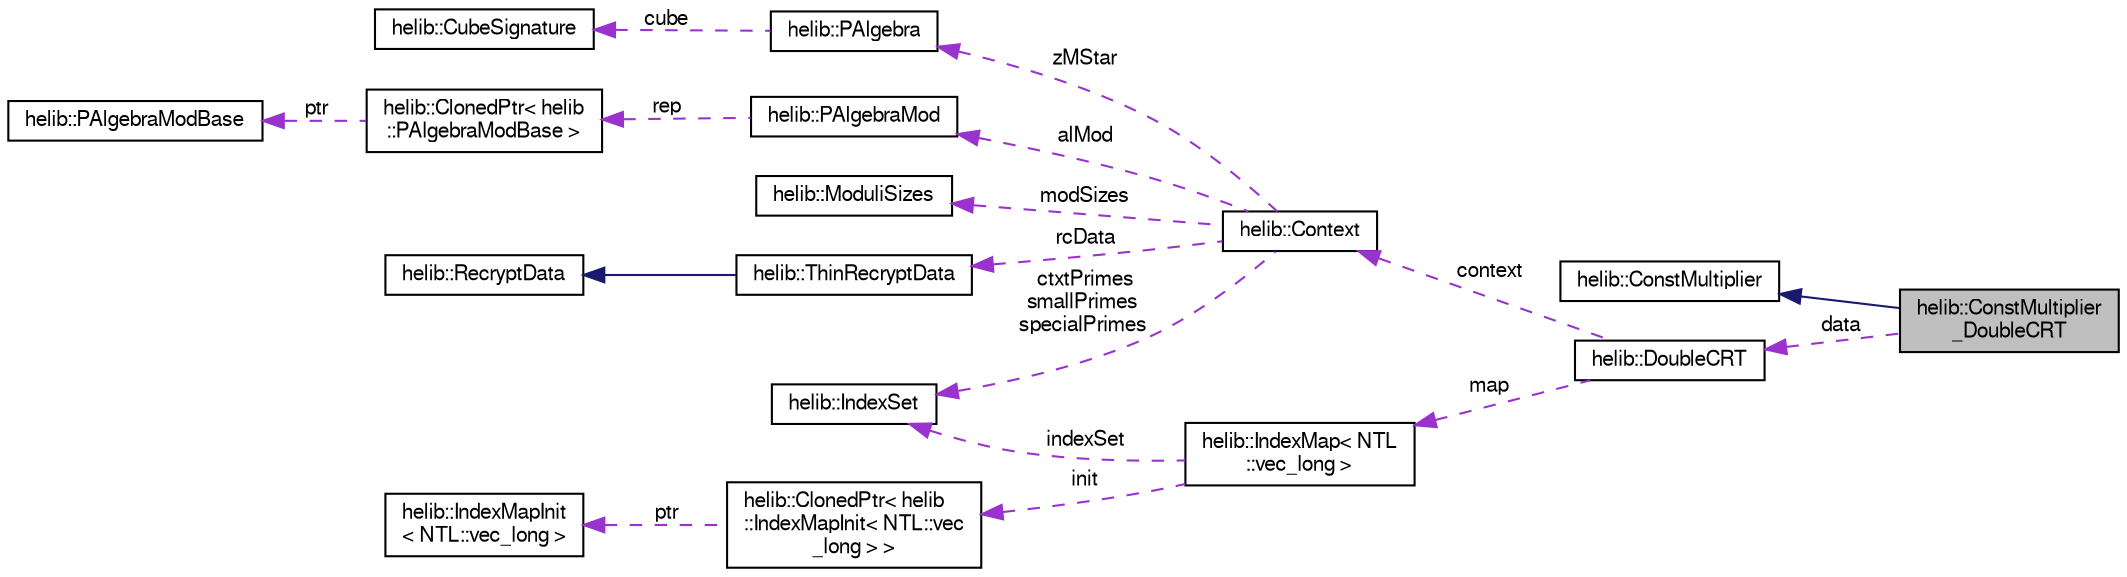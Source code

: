 digraph "helib::ConstMultiplier_DoubleCRT"
{
  edge [fontname="FreeSans",fontsize="10",labelfontname="FreeSans",labelfontsize="10"];
  node [fontname="FreeSans",fontsize="10",shape=record];
  rankdir="LR";
  Node2 [label="helib::ConstMultiplier\l_DoubleCRT",height=0.2,width=0.4,color="black", fillcolor="grey75", style="filled", fontcolor="black"];
  Node3 -> Node2 [dir="back",color="midnightblue",fontsize="10",style="solid"];
  Node3 [label="helib::ConstMultiplier",height=0.2,width=0.4,color="black", fillcolor="white", style="filled",URL="$structhelib_1_1_const_multiplier.html"];
  Node4 -> Node2 [dir="back",color="darkorchid3",fontsize="10",style="dashed",label=" data" ];
  Node4 [label="helib::DoubleCRT",height=0.2,width=0.4,color="black", fillcolor="white", style="filled",URL="$classhelib_1_1_double_c_r_t.html",tooltip="Implementing polynomials (elements in the ring R_Q) in double-CRT form. "];
  Node5 -> Node4 [dir="back",color="darkorchid3",fontsize="10",style="dashed",label=" context" ];
  Node5 [label="helib::Context",height=0.2,width=0.4,color="black", fillcolor="white", style="filled",URL="$classhelib_1_1_context.html",tooltip="Maintaining the HE scheme parameters. "];
  Node6 -> Node5 [dir="back",color="darkorchid3",fontsize="10",style="dashed",label=" modSizes" ];
  Node6 [label="helib::ModuliSizes",height=0.2,width=0.4,color="black", fillcolor="white", style="filled",URL="$classhelib_1_1_moduli_sizes.html",tooltip="A helper class to map required modulo-sizes to primeSets. "];
  Node7 -> Node5 [dir="back",color="darkorchid3",fontsize="10",style="dashed",label=" rcData" ];
  Node7 [label="helib::ThinRecryptData",height=0.2,width=0.4,color="black", fillcolor="white", style="filled",URL="$classhelib_1_1_thin_recrypt_data.html",tooltip="Same as above, but for \"thin\" bootstrapping, where the slots are assumed to contain constants..."];
  Node8 -> Node7 [dir="back",color="midnightblue",fontsize="10",style="solid"];
  Node8 [label="helib::RecryptData",height=0.2,width=0.4,color="black", fillcolor="white", style="filled",URL="$classhelib_1_1_recrypt_data.html",tooltip="A structure to hold recryption-related data inside the Context. "];
  Node9 -> Node5 [dir="back",color="darkorchid3",fontsize="10",style="dashed",label=" ctxtPrimes\nsmallPrimes\nspecialPrimes" ];
  Node9 [label="helib::IndexSet",height=0.2,width=0.4,color="black", fillcolor="white", style="filled",URL="$classhelib_1_1_index_set.html",tooltip="A dynamic set of non-negative integers. "];
  Node10 -> Node5 [dir="back",color="darkorchid3",fontsize="10",style="dashed",label=" zMStar" ];
  Node10 [label="helib::PAlgebra",height=0.2,width=0.4,color="black", fillcolor="white", style="filled",URL="$classhelib_1_1_p_algebra.html",tooltip="The structure of (Z/mZ)* /(p) "];
  Node11 -> Node10 [dir="back",color="darkorchid3",fontsize="10",style="dashed",label=" cube" ];
  Node11 [label="helib::CubeSignature",height=0.2,width=0.4,color="black", fillcolor="white", style="filled",URL="$classhelib_1_1_cube_signature.html",tooltip="Holds a vector of dimensions for a hypercube and some additional data. "];
  Node12 -> Node5 [dir="back",color="darkorchid3",fontsize="10",style="dashed",label=" alMod" ];
  Node12 [label="helib::PAlgebraMod",height=0.2,width=0.4,color="black", fillcolor="white", style="filled",URL="$classhelib_1_1_p_algebra_mod.html",tooltip="The structure of Z[X]/(Phi_m(X), p) "];
  Node13 -> Node12 [dir="back",color="darkorchid3",fontsize="10",style="dashed",label=" rep" ];
  Node13 [label="helib::ClonedPtr\< helib\l::PAlgebraModBase \>",height=0.2,width=0.4,color="black", fillcolor="white", style="filled",URL="$classhelib_1_1_cloned_ptr.html"];
  Node14 -> Node13 [dir="back",color="darkorchid3",fontsize="10",style="dashed",label=" ptr" ];
  Node14 [label="helib::PAlgebraModBase",height=0.2,width=0.4,color="black", fillcolor="white", style="filled",URL="$classhelib_1_1_p_algebra_mod_base.html",tooltip="Virtual base class for PAlgebraMod. "];
  Node15 -> Node4 [dir="back",color="darkorchid3",fontsize="10",style="dashed",label=" map" ];
  Node15 [label="helib::IndexMap\< NTL\l::vec_long \>",height=0.2,width=0.4,color="black", fillcolor="white", style="filled",URL="$classhelib_1_1_index_map.html"];
  Node9 -> Node15 [dir="back",color="darkorchid3",fontsize="10",style="dashed",label=" indexSet" ];
  Node16 -> Node15 [dir="back",color="darkorchid3",fontsize="10",style="dashed",label=" init" ];
  Node16 [label="helib::ClonedPtr\< helib\l::IndexMapInit\< NTL::vec\l_long \> \>",height=0.2,width=0.4,color="black", fillcolor="white", style="filled",URL="$classhelib_1_1_cloned_ptr.html"];
  Node17 -> Node16 [dir="back",color="darkorchid3",fontsize="10",style="dashed",label=" ptr" ];
  Node17 [label="helib::IndexMapInit\l\< NTL::vec_long \>",height=0.2,width=0.4,color="black", fillcolor="white", style="filled",URL="$classhelib_1_1_index_map_init.html"];
}
